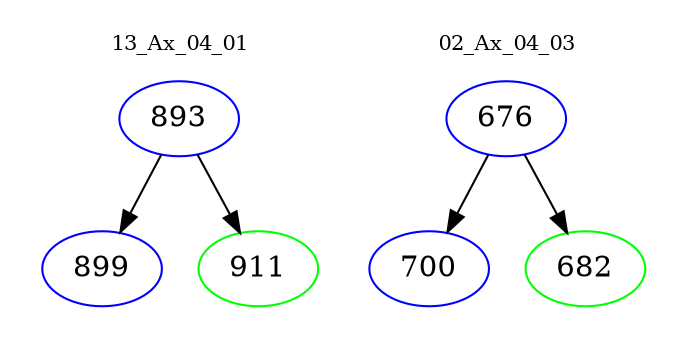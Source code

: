 digraph{
subgraph cluster_0 {
color = white
label = "13_Ax_04_01";
fontsize=10;
T0_893 [label="893", color="blue"]
T0_893 -> T0_899 [color="black"]
T0_899 [label="899", color="blue"]
T0_893 -> T0_911 [color="black"]
T0_911 [label="911", color="green"]
}
subgraph cluster_1 {
color = white
label = "02_Ax_04_03";
fontsize=10;
T1_676 [label="676", color="blue"]
T1_676 -> T1_700 [color="black"]
T1_700 [label="700", color="blue"]
T1_676 -> T1_682 [color="black"]
T1_682 [label="682", color="green"]
}
}
